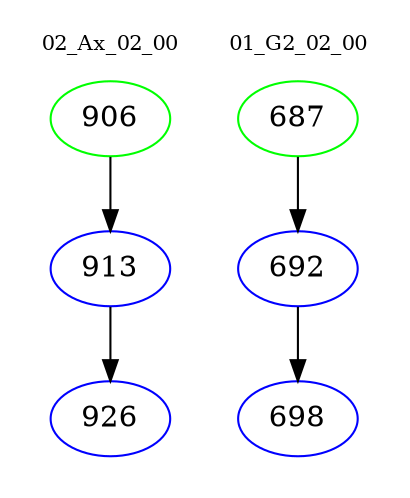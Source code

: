 digraph{
subgraph cluster_0 {
color = white
label = "02_Ax_02_00";
fontsize=10;
T0_906 [label="906", color="green"]
T0_906 -> T0_913 [color="black"]
T0_913 [label="913", color="blue"]
T0_913 -> T0_926 [color="black"]
T0_926 [label="926", color="blue"]
}
subgraph cluster_1 {
color = white
label = "01_G2_02_00";
fontsize=10;
T1_687 [label="687", color="green"]
T1_687 -> T1_692 [color="black"]
T1_692 [label="692", color="blue"]
T1_692 -> T1_698 [color="black"]
T1_698 [label="698", color="blue"]
}
}
